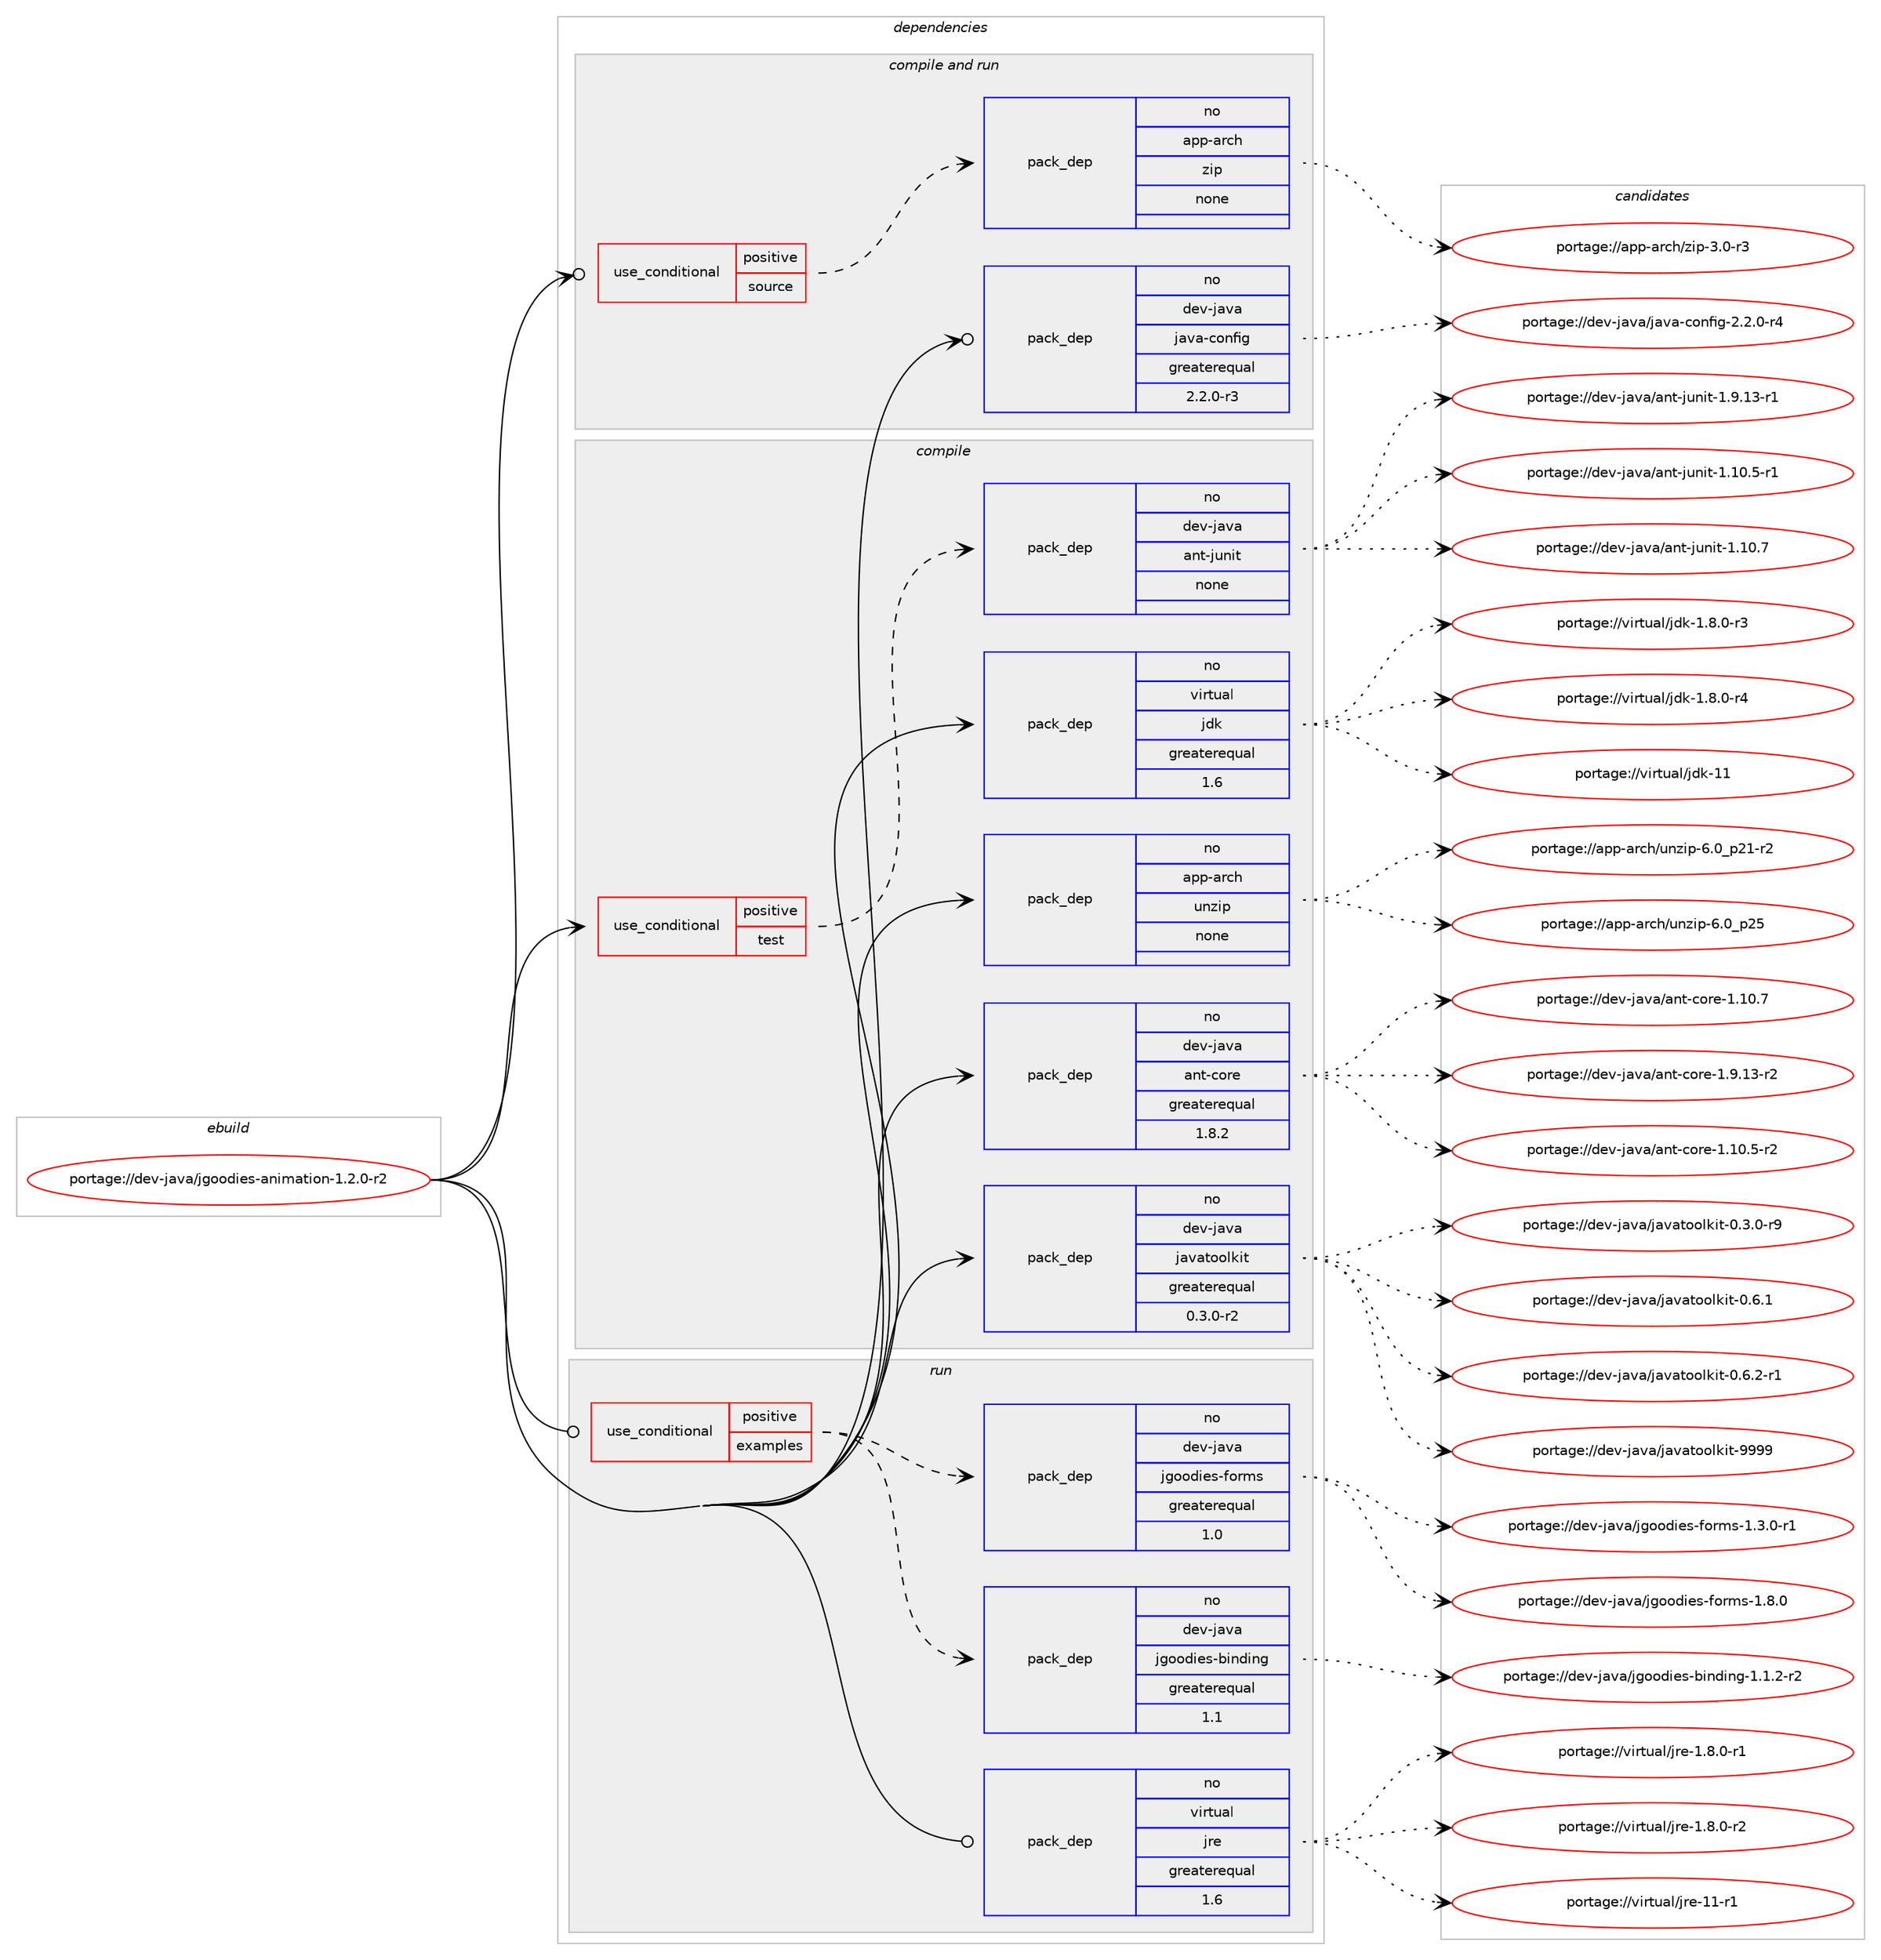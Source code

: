 digraph prolog {

# *************
# Graph options
# *************

newrank=true;
concentrate=true;
compound=true;
graph [rankdir=LR,fontname=Helvetica,fontsize=10,ranksep=1.5];#, ranksep=2.5, nodesep=0.2];
edge  [arrowhead=vee];
node  [fontname=Helvetica,fontsize=10];

# **********
# The ebuild
# **********

subgraph cluster_leftcol {
color=gray;
rank=same;
label=<<i>ebuild</i>>;
id [label="portage://dev-java/jgoodies-animation-1.2.0-r2", color=red, width=4, href="../dev-java/jgoodies-animation-1.2.0-r2.svg"];
}

# ****************
# The dependencies
# ****************

subgraph cluster_midcol {
color=gray;
label=<<i>dependencies</i>>;
subgraph cluster_compile {
fillcolor="#eeeeee";
style=filled;
label=<<i>compile</i>>;
subgraph cond18495 {
dependency89419 [label=<<TABLE BORDER="0" CELLBORDER="1" CELLSPACING="0" CELLPADDING="4"><TR><TD ROWSPAN="3" CELLPADDING="10">use_conditional</TD></TR><TR><TD>positive</TD></TR><TR><TD>test</TD></TR></TABLE>>, shape=none, color=red];
subgraph pack68203 {
dependency89420 [label=<<TABLE BORDER="0" CELLBORDER="1" CELLSPACING="0" CELLPADDING="4" WIDTH="220"><TR><TD ROWSPAN="6" CELLPADDING="30">pack_dep</TD></TR><TR><TD WIDTH="110">no</TD></TR><TR><TD>dev-java</TD></TR><TR><TD>ant-junit</TD></TR><TR><TD>none</TD></TR><TR><TD></TD></TR></TABLE>>, shape=none, color=blue];
}
dependency89419:e -> dependency89420:w [weight=20,style="dashed",arrowhead="vee"];
}
id:e -> dependency89419:w [weight=20,style="solid",arrowhead="vee"];
subgraph pack68204 {
dependency89421 [label=<<TABLE BORDER="0" CELLBORDER="1" CELLSPACING="0" CELLPADDING="4" WIDTH="220"><TR><TD ROWSPAN="6" CELLPADDING="30">pack_dep</TD></TR><TR><TD WIDTH="110">no</TD></TR><TR><TD>app-arch</TD></TR><TR><TD>unzip</TD></TR><TR><TD>none</TD></TR><TR><TD></TD></TR></TABLE>>, shape=none, color=blue];
}
id:e -> dependency89421:w [weight=20,style="solid",arrowhead="vee"];
subgraph pack68205 {
dependency89422 [label=<<TABLE BORDER="0" CELLBORDER="1" CELLSPACING="0" CELLPADDING="4" WIDTH="220"><TR><TD ROWSPAN="6" CELLPADDING="30">pack_dep</TD></TR><TR><TD WIDTH="110">no</TD></TR><TR><TD>dev-java</TD></TR><TR><TD>ant-core</TD></TR><TR><TD>greaterequal</TD></TR><TR><TD>1.8.2</TD></TR></TABLE>>, shape=none, color=blue];
}
id:e -> dependency89422:w [weight=20,style="solid",arrowhead="vee"];
subgraph pack68206 {
dependency89423 [label=<<TABLE BORDER="0" CELLBORDER="1" CELLSPACING="0" CELLPADDING="4" WIDTH="220"><TR><TD ROWSPAN="6" CELLPADDING="30">pack_dep</TD></TR><TR><TD WIDTH="110">no</TD></TR><TR><TD>dev-java</TD></TR><TR><TD>javatoolkit</TD></TR><TR><TD>greaterequal</TD></TR><TR><TD>0.3.0-r2</TD></TR></TABLE>>, shape=none, color=blue];
}
id:e -> dependency89423:w [weight=20,style="solid",arrowhead="vee"];
subgraph pack68207 {
dependency89424 [label=<<TABLE BORDER="0" CELLBORDER="1" CELLSPACING="0" CELLPADDING="4" WIDTH="220"><TR><TD ROWSPAN="6" CELLPADDING="30">pack_dep</TD></TR><TR><TD WIDTH="110">no</TD></TR><TR><TD>virtual</TD></TR><TR><TD>jdk</TD></TR><TR><TD>greaterequal</TD></TR><TR><TD>1.6</TD></TR></TABLE>>, shape=none, color=blue];
}
id:e -> dependency89424:w [weight=20,style="solid",arrowhead="vee"];
}
subgraph cluster_compileandrun {
fillcolor="#eeeeee";
style=filled;
label=<<i>compile and run</i>>;
subgraph cond18496 {
dependency89425 [label=<<TABLE BORDER="0" CELLBORDER="1" CELLSPACING="0" CELLPADDING="4"><TR><TD ROWSPAN="3" CELLPADDING="10">use_conditional</TD></TR><TR><TD>positive</TD></TR><TR><TD>source</TD></TR></TABLE>>, shape=none, color=red];
subgraph pack68208 {
dependency89426 [label=<<TABLE BORDER="0" CELLBORDER="1" CELLSPACING="0" CELLPADDING="4" WIDTH="220"><TR><TD ROWSPAN="6" CELLPADDING="30">pack_dep</TD></TR><TR><TD WIDTH="110">no</TD></TR><TR><TD>app-arch</TD></TR><TR><TD>zip</TD></TR><TR><TD>none</TD></TR><TR><TD></TD></TR></TABLE>>, shape=none, color=blue];
}
dependency89425:e -> dependency89426:w [weight=20,style="dashed",arrowhead="vee"];
}
id:e -> dependency89425:w [weight=20,style="solid",arrowhead="odotvee"];
subgraph pack68209 {
dependency89427 [label=<<TABLE BORDER="0" CELLBORDER="1" CELLSPACING="0" CELLPADDING="4" WIDTH="220"><TR><TD ROWSPAN="6" CELLPADDING="30">pack_dep</TD></TR><TR><TD WIDTH="110">no</TD></TR><TR><TD>dev-java</TD></TR><TR><TD>java-config</TD></TR><TR><TD>greaterequal</TD></TR><TR><TD>2.2.0-r3</TD></TR></TABLE>>, shape=none, color=blue];
}
id:e -> dependency89427:w [weight=20,style="solid",arrowhead="odotvee"];
}
subgraph cluster_run {
fillcolor="#eeeeee";
style=filled;
label=<<i>run</i>>;
subgraph cond18497 {
dependency89428 [label=<<TABLE BORDER="0" CELLBORDER="1" CELLSPACING="0" CELLPADDING="4"><TR><TD ROWSPAN="3" CELLPADDING="10">use_conditional</TD></TR><TR><TD>positive</TD></TR><TR><TD>examples</TD></TR></TABLE>>, shape=none, color=red];
subgraph pack68210 {
dependency89429 [label=<<TABLE BORDER="0" CELLBORDER="1" CELLSPACING="0" CELLPADDING="4" WIDTH="220"><TR><TD ROWSPAN="6" CELLPADDING="30">pack_dep</TD></TR><TR><TD WIDTH="110">no</TD></TR><TR><TD>dev-java</TD></TR><TR><TD>jgoodies-binding</TD></TR><TR><TD>greaterequal</TD></TR><TR><TD>1.1</TD></TR></TABLE>>, shape=none, color=blue];
}
dependency89428:e -> dependency89429:w [weight=20,style="dashed",arrowhead="vee"];
subgraph pack68211 {
dependency89430 [label=<<TABLE BORDER="0" CELLBORDER="1" CELLSPACING="0" CELLPADDING="4" WIDTH="220"><TR><TD ROWSPAN="6" CELLPADDING="30">pack_dep</TD></TR><TR><TD WIDTH="110">no</TD></TR><TR><TD>dev-java</TD></TR><TR><TD>jgoodies-forms</TD></TR><TR><TD>greaterequal</TD></TR><TR><TD>1.0</TD></TR></TABLE>>, shape=none, color=blue];
}
dependency89428:e -> dependency89430:w [weight=20,style="dashed",arrowhead="vee"];
}
id:e -> dependency89428:w [weight=20,style="solid",arrowhead="odot"];
subgraph pack68212 {
dependency89431 [label=<<TABLE BORDER="0" CELLBORDER="1" CELLSPACING="0" CELLPADDING="4" WIDTH="220"><TR><TD ROWSPAN="6" CELLPADDING="30">pack_dep</TD></TR><TR><TD WIDTH="110">no</TD></TR><TR><TD>virtual</TD></TR><TR><TD>jre</TD></TR><TR><TD>greaterequal</TD></TR><TR><TD>1.6</TD></TR></TABLE>>, shape=none, color=blue];
}
id:e -> dependency89431:w [weight=20,style="solid",arrowhead="odot"];
}
}

# **************
# The candidates
# **************

subgraph cluster_choices {
rank=same;
color=gray;
label=<<i>candidates</i>>;

subgraph choice68203 {
color=black;
nodesep=1;
choiceportage100101118451069711897479711011645106117110105116454946494846534511449 [label="portage://dev-java/ant-junit-1.10.5-r1", color=red, width=4,href="../dev-java/ant-junit-1.10.5-r1.svg"];
choiceportage10010111845106971189747971101164510611711010511645494649484655 [label="portage://dev-java/ant-junit-1.10.7", color=red, width=4,href="../dev-java/ant-junit-1.10.7.svg"];
choiceportage100101118451069711897479711011645106117110105116454946574649514511449 [label="portage://dev-java/ant-junit-1.9.13-r1", color=red, width=4,href="../dev-java/ant-junit-1.9.13-r1.svg"];
dependency89420:e -> choiceportage100101118451069711897479711011645106117110105116454946494846534511449:w [style=dotted,weight="100"];
dependency89420:e -> choiceportage10010111845106971189747971101164510611711010511645494649484655:w [style=dotted,weight="100"];
dependency89420:e -> choiceportage100101118451069711897479711011645106117110105116454946574649514511449:w [style=dotted,weight="100"];
}
subgraph choice68204 {
color=black;
nodesep=1;
choiceportage9711211245971149910447117110122105112455446489511250494511450 [label="portage://app-arch/unzip-6.0_p21-r2", color=red, width=4,href="../app-arch/unzip-6.0_p21-r2.svg"];
choiceportage971121124597114991044711711012210511245544648951125053 [label="portage://app-arch/unzip-6.0_p25", color=red, width=4,href="../app-arch/unzip-6.0_p25.svg"];
dependency89421:e -> choiceportage9711211245971149910447117110122105112455446489511250494511450:w [style=dotted,weight="100"];
dependency89421:e -> choiceportage971121124597114991044711711012210511245544648951125053:w [style=dotted,weight="100"];
}
subgraph choice68205 {
color=black;
nodesep=1;
choiceportage10010111845106971189747971101164599111114101454946494846534511450 [label="portage://dev-java/ant-core-1.10.5-r2", color=red, width=4,href="../dev-java/ant-core-1.10.5-r2.svg"];
choiceportage1001011184510697118974797110116459911111410145494649484655 [label="portage://dev-java/ant-core-1.10.7", color=red, width=4,href="../dev-java/ant-core-1.10.7.svg"];
choiceportage10010111845106971189747971101164599111114101454946574649514511450 [label="portage://dev-java/ant-core-1.9.13-r2", color=red, width=4,href="../dev-java/ant-core-1.9.13-r2.svg"];
dependency89422:e -> choiceportage10010111845106971189747971101164599111114101454946494846534511450:w [style=dotted,weight="100"];
dependency89422:e -> choiceportage1001011184510697118974797110116459911111410145494649484655:w [style=dotted,weight="100"];
dependency89422:e -> choiceportage10010111845106971189747971101164599111114101454946574649514511450:w [style=dotted,weight="100"];
}
subgraph choice68206 {
color=black;
nodesep=1;
choiceportage1001011184510697118974710697118971161111111081071051164548465146484511457 [label="portage://dev-java/javatoolkit-0.3.0-r9", color=red, width=4,href="../dev-java/javatoolkit-0.3.0-r9.svg"];
choiceportage100101118451069711897471069711897116111111108107105116454846544649 [label="portage://dev-java/javatoolkit-0.6.1", color=red, width=4,href="../dev-java/javatoolkit-0.6.1.svg"];
choiceportage1001011184510697118974710697118971161111111081071051164548465446504511449 [label="portage://dev-java/javatoolkit-0.6.2-r1", color=red, width=4,href="../dev-java/javatoolkit-0.6.2-r1.svg"];
choiceportage1001011184510697118974710697118971161111111081071051164557575757 [label="portage://dev-java/javatoolkit-9999", color=red, width=4,href="../dev-java/javatoolkit-9999.svg"];
dependency89423:e -> choiceportage1001011184510697118974710697118971161111111081071051164548465146484511457:w [style=dotted,weight="100"];
dependency89423:e -> choiceportage100101118451069711897471069711897116111111108107105116454846544649:w [style=dotted,weight="100"];
dependency89423:e -> choiceportage1001011184510697118974710697118971161111111081071051164548465446504511449:w [style=dotted,weight="100"];
dependency89423:e -> choiceportage1001011184510697118974710697118971161111111081071051164557575757:w [style=dotted,weight="100"];
}
subgraph choice68207 {
color=black;
nodesep=1;
choiceportage11810511411611797108471061001074549465646484511451 [label="portage://virtual/jdk-1.8.0-r3", color=red, width=4,href="../virtual/jdk-1.8.0-r3.svg"];
choiceportage11810511411611797108471061001074549465646484511452 [label="portage://virtual/jdk-1.8.0-r4", color=red, width=4,href="../virtual/jdk-1.8.0-r4.svg"];
choiceportage1181051141161179710847106100107454949 [label="portage://virtual/jdk-11", color=red, width=4,href="../virtual/jdk-11.svg"];
dependency89424:e -> choiceportage11810511411611797108471061001074549465646484511451:w [style=dotted,weight="100"];
dependency89424:e -> choiceportage11810511411611797108471061001074549465646484511452:w [style=dotted,weight="100"];
dependency89424:e -> choiceportage1181051141161179710847106100107454949:w [style=dotted,weight="100"];
}
subgraph choice68208 {
color=black;
nodesep=1;
choiceportage9711211245971149910447122105112455146484511451 [label="portage://app-arch/zip-3.0-r3", color=red, width=4,href="../app-arch/zip-3.0-r3.svg"];
dependency89426:e -> choiceportage9711211245971149910447122105112455146484511451:w [style=dotted,weight="100"];
}
subgraph choice68209 {
color=black;
nodesep=1;
choiceportage10010111845106971189747106971189745991111101021051034550465046484511452 [label="portage://dev-java/java-config-2.2.0-r4", color=red, width=4,href="../dev-java/java-config-2.2.0-r4.svg"];
dependency89427:e -> choiceportage10010111845106971189747106971189745991111101021051034550465046484511452:w [style=dotted,weight="100"];
}
subgraph choice68210 {
color=black;
nodesep=1;
choiceportage1001011184510697118974710610311111110010510111545981051101001051101034549464946504511450 [label="portage://dev-java/jgoodies-binding-1.1.2-r2", color=red, width=4,href="../dev-java/jgoodies-binding-1.1.2-r2.svg"];
dependency89429:e -> choiceportage1001011184510697118974710610311111110010510111545981051101001051101034549464946504511450:w [style=dotted,weight="100"];
}
subgraph choice68211 {
color=black;
nodesep=1;
choiceportage10010111845106971189747106103111111100105101115451021111141091154549465146484511449 [label="portage://dev-java/jgoodies-forms-1.3.0-r1", color=red, width=4,href="../dev-java/jgoodies-forms-1.3.0-r1.svg"];
choiceportage1001011184510697118974710610311111110010510111545102111114109115454946564648 [label="portage://dev-java/jgoodies-forms-1.8.0", color=red, width=4,href="../dev-java/jgoodies-forms-1.8.0.svg"];
dependency89430:e -> choiceportage10010111845106971189747106103111111100105101115451021111141091154549465146484511449:w [style=dotted,weight="100"];
dependency89430:e -> choiceportage1001011184510697118974710610311111110010510111545102111114109115454946564648:w [style=dotted,weight="100"];
}
subgraph choice68212 {
color=black;
nodesep=1;
choiceportage11810511411611797108471061141014549465646484511449 [label="portage://virtual/jre-1.8.0-r1", color=red, width=4,href="../virtual/jre-1.8.0-r1.svg"];
choiceportage11810511411611797108471061141014549465646484511450 [label="portage://virtual/jre-1.8.0-r2", color=red, width=4,href="../virtual/jre-1.8.0-r2.svg"];
choiceportage11810511411611797108471061141014549494511449 [label="portage://virtual/jre-11-r1", color=red, width=4,href="../virtual/jre-11-r1.svg"];
dependency89431:e -> choiceportage11810511411611797108471061141014549465646484511449:w [style=dotted,weight="100"];
dependency89431:e -> choiceportage11810511411611797108471061141014549465646484511450:w [style=dotted,weight="100"];
dependency89431:e -> choiceportage11810511411611797108471061141014549494511449:w [style=dotted,weight="100"];
}
}

}
